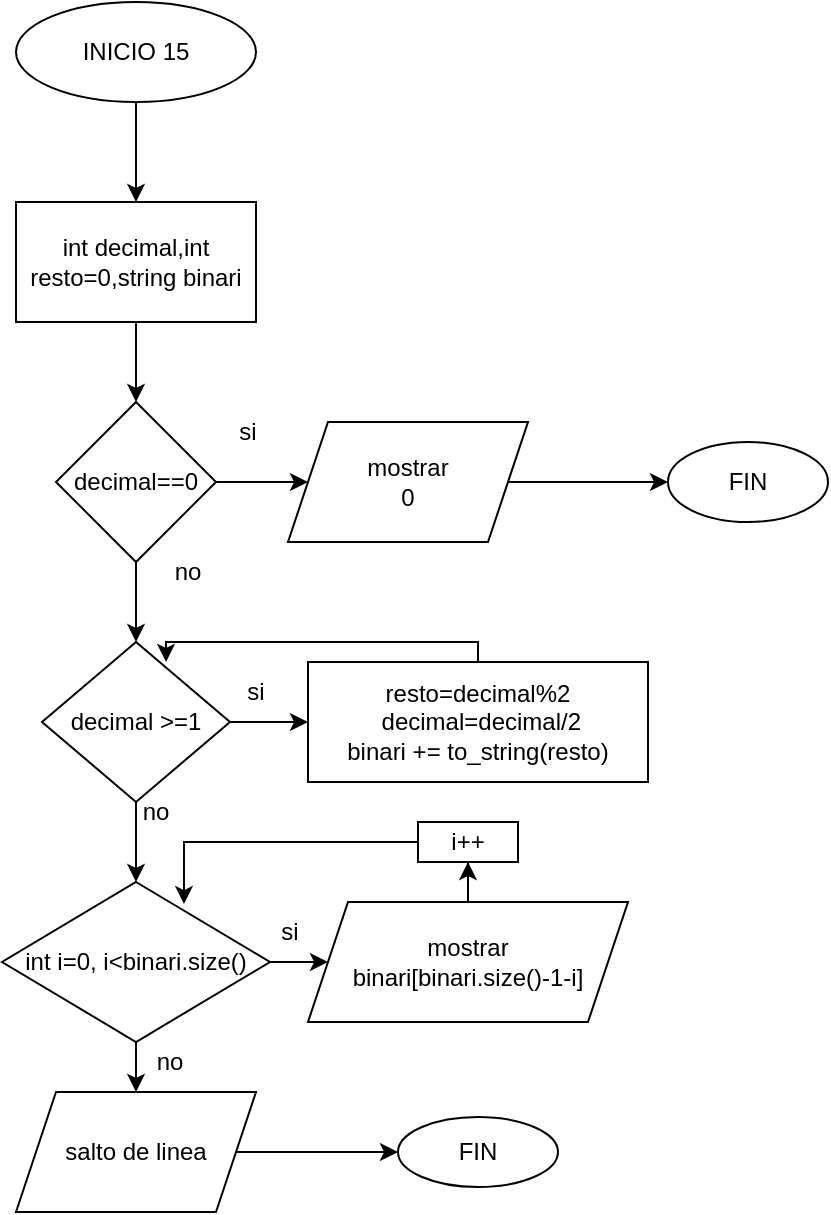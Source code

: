 <mxfile version="24.4.0" type="github">
  <diagram name="Página-1" id="Z_JbfsSoX3muMKhor51x">
    <mxGraphModel dx="730" dy="775" grid="1" gridSize="10" guides="1" tooltips="1" connect="1" arrows="1" fold="1" page="1" pageScale="1" pageWidth="827" pageHeight="1169" math="0" shadow="0">
      <root>
        <mxCell id="0" />
        <mxCell id="1" parent="0" />
        <mxCell id="BUQTSwTULVwV5p79po12-3" value="" style="edgeStyle=orthogonalEdgeStyle;rounded=0;orthogonalLoop=1;jettySize=auto;html=1;" edge="1" parent="1" source="BUQTSwTULVwV5p79po12-1" target="BUQTSwTULVwV5p79po12-2">
          <mxGeometry relative="1" as="geometry" />
        </mxCell>
        <mxCell id="BUQTSwTULVwV5p79po12-1" value="INICIO 15" style="ellipse;whiteSpace=wrap;html=1;" vertex="1" parent="1">
          <mxGeometry x="294" y="40" width="120" height="50" as="geometry" />
        </mxCell>
        <mxCell id="BUQTSwTULVwV5p79po12-5" value="" style="edgeStyle=orthogonalEdgeStyle;rounded=0;orthogonalLoop=1;jettySize=auto;html=1;" edge="1" parent="1" source="BUQTSwTULVwV5p79po12-2" target="BUQTSwTULVwV5p79po12-4">
          <mxGeometry relative="1" as="geometry" />
        </mxCell>
        <mxCell id="BUQTSwTULVwV5p79po12-2" value="int decimal,int resto=0,string binari" style="whiteSpace=wrap;html=1;" vertex="1" parent="1">
          <mxGeometry x="294" y="140" width="120" height="60" as="geometry" />
        </mxCell>
        <mxCell id="BUQTSwTULVwV5p79po12-9" value="" style="edgeStyle=orthogonalEdgeStyle;rounded=0;orthogonalLoop=1;jettySize=auto;html=1;" edge="1" parent="1" source="BUQTSwTULVwV5p79po12-4" target="BUQTSwTULVwV5p79po12-8">
          <mxGeometry relative="1" as="geometry" />
        </mxCell>
        <mxCell id="BUQTSwTULVwV5p79po12-13" value="" style="edgeStyle=orthogonalEdgeStyle;rounded=0;orthogonalLoop=1;jettySize=auto;html=1;" edge="1" parent="1" source="BUQTSwTULVwV5p79po12-4" target="BUQTSwTULVwV5p79po12-12">
          <mxGeometry relative="1" as="geometry" />
        </mxCell>
        <mxCell id="BUQTSwTULVwV5p79po12-4" value="decimal==0" style="rhombus;whiteSpace=wrap;html=1;" vertex="1" parent="1">
          <mxGeometry x="314" y="240" width="80" height="80" as="geometry" />
        </mxCell>
        <mxCell id="BUQTSwTULVwV5p79po12-11" value="" style="edgeStyle=orthogonalEdgeStyle;rounded=0;orthogonalLoop=1;jettySize=auto;html=1;" edge="1" parent="1" source="BUQTSwTULVwV5p79po12-8" target="BUQTSwTULVwV5p79po12-10">
          <mxGeometry relative="1" as="geometry" />
        </mxCell>
        <mxCell id="BUQTSwTULVwV5p79po12-8" value="mostrar&lt;div&gt;0&lt;/div&gt;" style="shape=parallelogram;perimeter=parallelogramPerimeter;whiteSpace=wrap;html=1;fixedSize=1;" vertex="1" parent="1">
          <mxGeometry x="430" y="250" width="120" height="60" as="geometry" />
        </mxCell>
        <mxCell id="BUQTSwTULVwV5p79po12-10" value="FIN" style="ellipse;whiteSpace=wrap;html=1;" vertex="1" parent="1">
          <mxGeometry x="620" y="260" width="80" height="40" as="geometry" />
        </mxCell>
        <mxCell id="BUQTSwTULVwV5p79po12-17" value="" style="edgeStyle=orthogonalEdgeStyle;rounded=0;orthogonalLoop=1;jettySize=auto;html=1;" edge="1" parent="1" source="BUQTSwTULVwV5p79po12-12" target="BUQTSwTULVwV5p79po12-16">
          <mxGeometry relative="1" as="geometry" />
        </mxCell>
        <mxCell id="BUQTSwTULVwV5p79po12-21" value="" style="edgeStyle=orthogonalEdgeStyle;rounded=0;orthogonalLoop=1;jettySize=auto;html=1;" edge="1" parent="1" source="BUQTSwTULVwV5p79po12-12" target="BUQTSwTULVwV5p79po12-20">
          <mxGeometry relative="1" as="geometry" />
        </mxCell>
        <mxCell id="BUQTSwTULVwV5p79po12-12" value="decimal &amp;gt;=1" style="rhombus;whiteSpace=wrap;html=1;" vertex="1" parent="1">
          <mxGeometry x="307" y="360" width="94" height="80" as="geometry" />
        </mxCell>
        <mxCell id="BUQTSwTULVwV5p79po12-14" value="si" style="text;html=1;align=center;verticalAlign=middle;whiteSpace=wrap;rounded=0;" vertex="1" parent="1">
          <mxGeometry x="380" y="240" width="60" height="30" as="geometry" />
        </mxCell>
        <mxCell id="BUQTSwTULVwV5p79po12-15" value="no" style="text;html=1;align=center;verticalAlign=middle;whiteSpace=wrap;rounded=0;" vertex="1" parent="1">
          <mxGeometry x="350" y="310" width="60" height="30" as="geometry" />
        </mxCell>
        <mxCell id="BUQTSwTULVwV5p79po12-16" value="resto=decimal%2&lt;div&gt;&amp;nbsp;decimal=decimal/2&lt;br&gt;&lt;/div&gt;&lt;div&gt;binari += to_string(resto)&lt;br&gt;&lt;/div&gt;" style="whiteSpace=wrap;html=1;" vertex="1" parent="1">
          <mxGeometry x="440" y="370" width="170" height="60" as="geometry" />
        </mxCell>
        <mxCell id="BUQTSwTULVwV5p79po12-18" style="edgeStyle=orthogonalEdgeStyle;rounded=0;orthogonalLoop=1;jettySize=auto;html=1;entryX=0.66;entryY=0.125;entryDx=0;entryDy=0;entryPerimeter=0;" edge="1" parent="1" source="BUQTSwTULVwV5p79po12-16" target="BUQTSwTULVwV5p79po12-12">
          <mxGeometry relative="1" as="geometry">
            <Array as="points">
              <mxPoint x="525" y="360" />
              <mxPoint x="369" y="360" />
            </Array>
          </mxGeometry>
        </mxCell>
        <mxCell id="BUQTSwTULVwV5p79po12-19" value="si" style="text;html=1;align=center;verticalAlign=middle;whiteSpace=wrap;rounded=0;" vertex="1" parent="1">
          <mxGeometry x="384" y="370" width="60" height="30" as="geometry" />
        </mxCell>
        <mxCell id="BUQTSwTULVwV5p79po12-26" value="" style="edgeStyle=orthogonalEdgeStyle;rounded=0;orthogonalLoop=1;jettySize=auto;html=1;" edge="1" parent="1" source="BUQTSwTULVwV5p79po12-20" target="BUQTSwTULVwV5p79po12-25">
          <mxGeometry relative="1" as="geometry" />
        </mxCell>
        <mxCell id="BUQTSwTULVwV5p79po12-33" value="" style="edgeStyle=orthogonalEdgeStyle;rounded=0;orthogonalLoop=1;jettySize=auto;html=1;" edge="1" parent="1" source="BUQTSwTULVwV5p79po12-20" target="BUQTSwTULVwV5p79po12-32">
          <mxGeometry relative="1" as="geometry" />
        </mxCell>
        <mxCell id="BUQTSwTULVwV5p79po12-20" value="int i=0, i&amp;lt;binari.size()" style="rhombus;whiteSpace=wrap;html=1;" vertex="1" parent="1">
          <mxGeometry x="287" y="480" width="134" height="80" as="geometry" />
        </mxCell>
        <mxCell id="BUQTSwTULVwV5p79po12-22" value="no" style="text;html=1;align=center;verticalAlign=middle;whiteSpace=wrap;rounded=0;" vertex="1" parent="1">
          <mxGeometry x="334" y="430" width="60" height="30" as="geometry" />
        </mxCell>
        <mxCell id="BUQTSwTULVwV5p79po12-28" style="edgeStyle=orthogonalEdgeStyle;rounded=0;orthogonalLoop=1;jettySize=auto;html=1;entryX=0.5;entryY=1;entryDx=0;entryDy=0;" edge="1" parent="1" source="BUQTSwTULVwV5p79po12-25" target="BUQTSwTULVwV5p79po12-27">
          <mxGeometry relative="1" as="geometry" />
        </mxCell>
        <mxCell id="BUQTSwTULVwV5p79po12-25" value="mostrar&lt;div&gt;binari[binari.size()-1-i]&lt;br&gt;&lt;/div&gt;" style="shape=parallelogram;perimeter=parallelogramPerimeter;whiteSpace=wrap;html=1;fixedSize=1;" vertex="1" parent="1">
          <mxGeometry x="440" y="490" width="160" height="60" as="geometry" />
        </mxCell>
        <mxCell id="BUQTSwTULVwV5p79po12-27" value="i++" style="rounded=0;whiteSpace=wrap;html=1;" vertex="1" parent="1">
          <mxGeometry x="495" y="450" width="50" height="20" as="geometry" />
        </mxCell>
        <mxCell id="BUQTSwTULVwV5p79po12-30" style="edgeStyle=orthogonalEdgeStyle;rounded=0;orthogonalLoop=1;jettySize=auto;html=1;entryX=0.679;entryY=0.138;entryDx=0;entryDy=0;entryPerimeter=0;" edge="1" parent="1" source="BUQTSwTULVwV5p79po12-27" target="BUQTSwTULVwV5p79po12-20">
          <mxGeometry relative="1" as="geometry" />
        </mxCell>
        <mxCell id="BUQTSwTULVwV5p79po12-31" value="si" style="text;html=1;align=center;verticalAlign=middle;whiteSpace=wrap;rounded=0;" vertex="1" parent="1">
          <mxGeometry x="401" y="490" width="60" height="30" as="geometry" />
        </mxCell>
        <mxCell id="BUQTSwTULVwV5p79po12-35" style="edgeStyle=orthogonalEdgeStyle;rounded=0;orthogonalLoop=1;jettySize=auto;html=1;" edge="1" parent="1" source="BUQTSwTULVwV5p79po12-32" target="BUQTSwTULVwV5p79po12-34">
          <mxGeometry relative="1" as="geometry" />
        </mxCell>
        <mxCell id="BUQTSwTULVwV5p79po12-32" value="salto de linea" style="shape=parallelogram;perimeter=parallelogramPerimeter;whiteSpace=wrap;html=1;fixedSize=1;" vertex="1" parent="1">
          <mxGeometry x="294" y="585" width="120" height="60" as="geometry" />
        </mxCell>
        <mxCell id="BUQTSwTULVwV5p79po12-34" value="FIN" style="ellipse;whiteSpace=wrap;html=1;" vertex="1" parent="1">
          <mxGeometry x="485" y="597.5" width="80" height="35" as="geometry" />
        </mxCell>
        <mxCell id="BUQTSwTULVwV5p79po12-36" value="no" style="text;html=1;align=center;verticalAlign=middle;whiteSpace=wrap;rounded=0;" vertex="1" parent="1">
          <mxGeometry x="341" y="555" width="60" height="30" as="geometry" />
        </mxCell>
      </root>
    </mxGraphModel>
  </diagram>
</mxfile>
